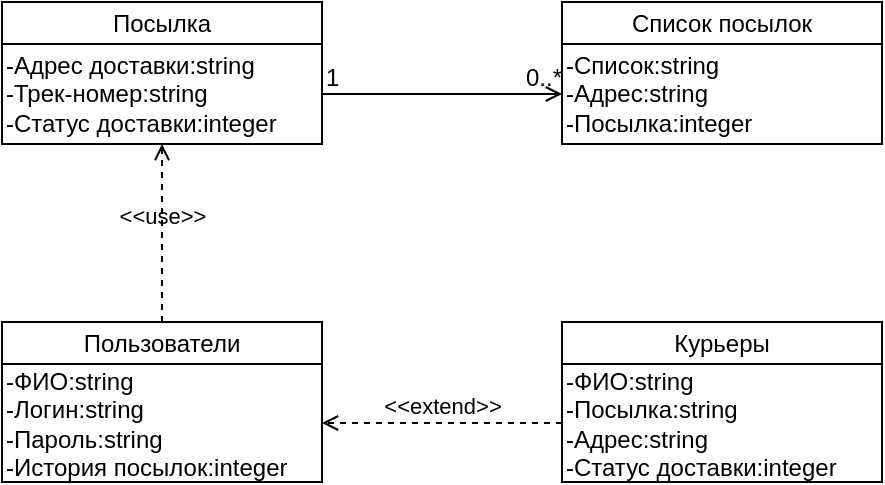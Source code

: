 <mxfile version="18.0.6" type="device"><diagram id="N-GADN3hEbA-36iFdk5G" name="Страница 1"><mxGraphModel dx="1185" dy="720" grid="1" gridSize="10" guides="1" tooltips="1" connect="1" arrows="1" fold="1" page="1" pageScale="1" pageWidth="827" pageHeight="1169" math="0" shadow="0"><root><mxCell id="0"/><mxCell id="1" parent="0"/><mxCell id="RNlozbRmIV1CK2eUh09p-16" value="Посылка" style="rounded=0;whiteSpace=wrap;html=1;" parent="1" vertex="1"><mxGeometry x="760" y="280" width="160" height="21" as="geometry"/></mxCell><mxCell id="RNlozbRmIV1CK2eUh09p-17" value="-Адрес доставки:string&lt;br&gt;-Трек-номер:string&lt;br&gt;-Статус доставки:integer" style="rounded=0;whiteSpace=wrap;html=1;fillColor=none;align=left;" parent="1" vertex="1"><mxGeometry x="760" y="301" width="160" height="50" as="geometry"/></mxCell><mxCell id="RNlozbRmIV1CK2eUh09p-22" value="Курьеры" style="rounded=0;whiteSpace=wrap;html=1;" parent="1" vertex="1"><mxGeometry x="1040" y="440" width="160" height="21" as="geometry"/></mxCell><mxCell id="RNlozbRmIV1CK2eUh09p-23" value="-ФИО:string&lt;br&gt;-Посылка:string&lt;br&gt;-Адрес:string&lt;br&gt;-Статус доставки:integer" style="rounded=0;whiteSpace=wrap;html=1;fillColor=none;align=left;" parent="1" vertex="1"><mxGeometry x="1040" y="461" width="160" height="59" as="geometry"/></mxCell><mxCell id="RNlozbRmIV1CK2eUh09p-28" value="Пользователи" style="rounded=0;whiteSpace=wrap;html=1;" parent="1" vertex="1"><mxGeometry x="760" y="440" width="160" height="21" as="geometry"/></mxCell><mxCell id="RNlozbRmIV1CK2eUh09p-29" value="-ФИО:string&lt;br&gt;-Логин:string&lt;br&gt;-Пароль:string&lt;br&gt;-История посылок:integer" style="rounded=0;whiteSpace=wrap;html=1;fillColor=none;align=left;" parent="1" vertex="1"><mxGeometry x="760" y="461" width="160" height="59" as="geometry"/></mxCell><mxCell id="gNi4CPXMSSOzMmsBbKfI-1" value="Список посылок" style="rounded=0;whiteSpace=wrap;html=1;" vertex="1" parent="1"><mxGeometry x="1040" y="280" width="160" height="21" as="geometry"/></mxCell><mxCell id="gNi4CPXMSSOzMmsBbKfI-2" value="-Список:string&lt;br&gt;-Адрес:string&lt;br&gt;-Посылка:integer" style="rounded=0;whiteSpace=wrap;html=1;fillColor=none;align=left;" vertex="1" parent="1"><mxGeometry x="1040" y="301" width="160" height="50" as="geometry"/></mxCell><mxCell id="gNi4CPXMSSOzMmsBbKfI-3" value="&amp;lt;&amp;lt;use&amp;gt;&amp;gt;" style="html=1;verticalAlign=bottom;labelBackgroundColor=none;endArrow=open;endFill=0;dashed=1;rounded=0;entryX=0.5;entryY=1;entryDx=0;entryDy=0;exitX=0.5;exitY=0;exitDx=0;exitDy=0;" edge="1" parent="1" source="RNlozbRmIV1CK2eUh09p-28" target="RNlozbRmIV1CK2eUh09p-17"><mxGeometry width="160" relative="1" as="geometry"><mxPoint x="580" y="420" as="sourcePoint"/><mxPoint x="740" y="420" as="targetPoint"/></mxGeometry></mxCell><mxCell id="gNi4CPXMSSOzMmsBbKfI-7" value="" style="endArrow=open;html=1;rounded=0;align=center;verticalAlign=top;endFill=0;labelBackgroundColor=none;exitX=1;exitY=0.5;exitDx=0;exitDy=0;entryX=0;entryY=0.5;entryDx=0;entryDy=0;" edge="1" parent="1" source="RNlozbRmIV1CK2eUh09p-17" target="gNi4CPXMSSOzMmsBbKfI-2"><mxGeometry relative="1" as="geometry"><mxPoint x="1140" y="420" as="sourcePoint"/><mxPoint x="1300" y="420" as="targetPoint"/></mxGeometry></mxCell><mxCell id="gNi4CPXMSSOzMmsBbKfI-8" value="1" style="resizable=0;html=1;align=left;verticalAlign=bottom;labelBackgroundColor=none;" connectable="0" vertex="1" parent="gNi4CPXMSSOzMmsBbKfI-7"><mxGeometry x="-1" relative="1" as="geometry"/></mxCell><mxCell id="gNi4CPXMSSOzMmsBbKfI-9" value="0..*" style="resizable=0;html=1;align=right;verticalAlign=bottom;labelBackgroundColor=none;" connectable="0" vertex="1" parent="gNi4CPXMSSOzMmsBbKfI-7"><mxGeometry x="1" relative="1" as="geometry"/></mxCell><mxCell id="gNi4CPXMSSOzMmsBbKfI-10" value="&amp;lt;&amp;lt;extend&amp;gt;&amp;gt;" style="html=1;verticalAlign=bottom;labelBackgroundColor=none;endArrow=open;endFill=0;dashed=1;rounded=0;exitX=0;exitY=0.5;exitDx=0;exitDy=0;entryX=1;entryY=0.5;entryDx=0;entryDy=0;" edge="1" parent="1" source="RNlozbRmIV1CK2eUh09p-23" target="RNlozbRmIV1CK2eUh09p-29"><mxGeometry width="160" relative="1" as="geometry"><mxPoint x="1140" y="420" as="sourcePoint"/><mxPoint x="1300" y="420" as="targetPoint"/></mxGeometry></mxCell></root></mxGraphModel></diagram></mxfile>